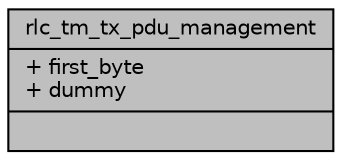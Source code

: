 digraph "rlc_tm_tx_pdu_management"
{
 // LATEX_PDF_SIZE
  edge [fontname="Helvetica",fontsize="10",labelfontname="Helvetica",labelfontsize="10"];
  node [fontname="Helvetica",fontsize="10",shape=record];
  Node1 [label="{rlc_tm_tx_pdu_management\n|+ first_byte\l+ dummy\l|}",height=0.2,width=0.4,color="black", fillcolor="grey75", style="filled", fontcolor="black",tooltip=" "];
}

